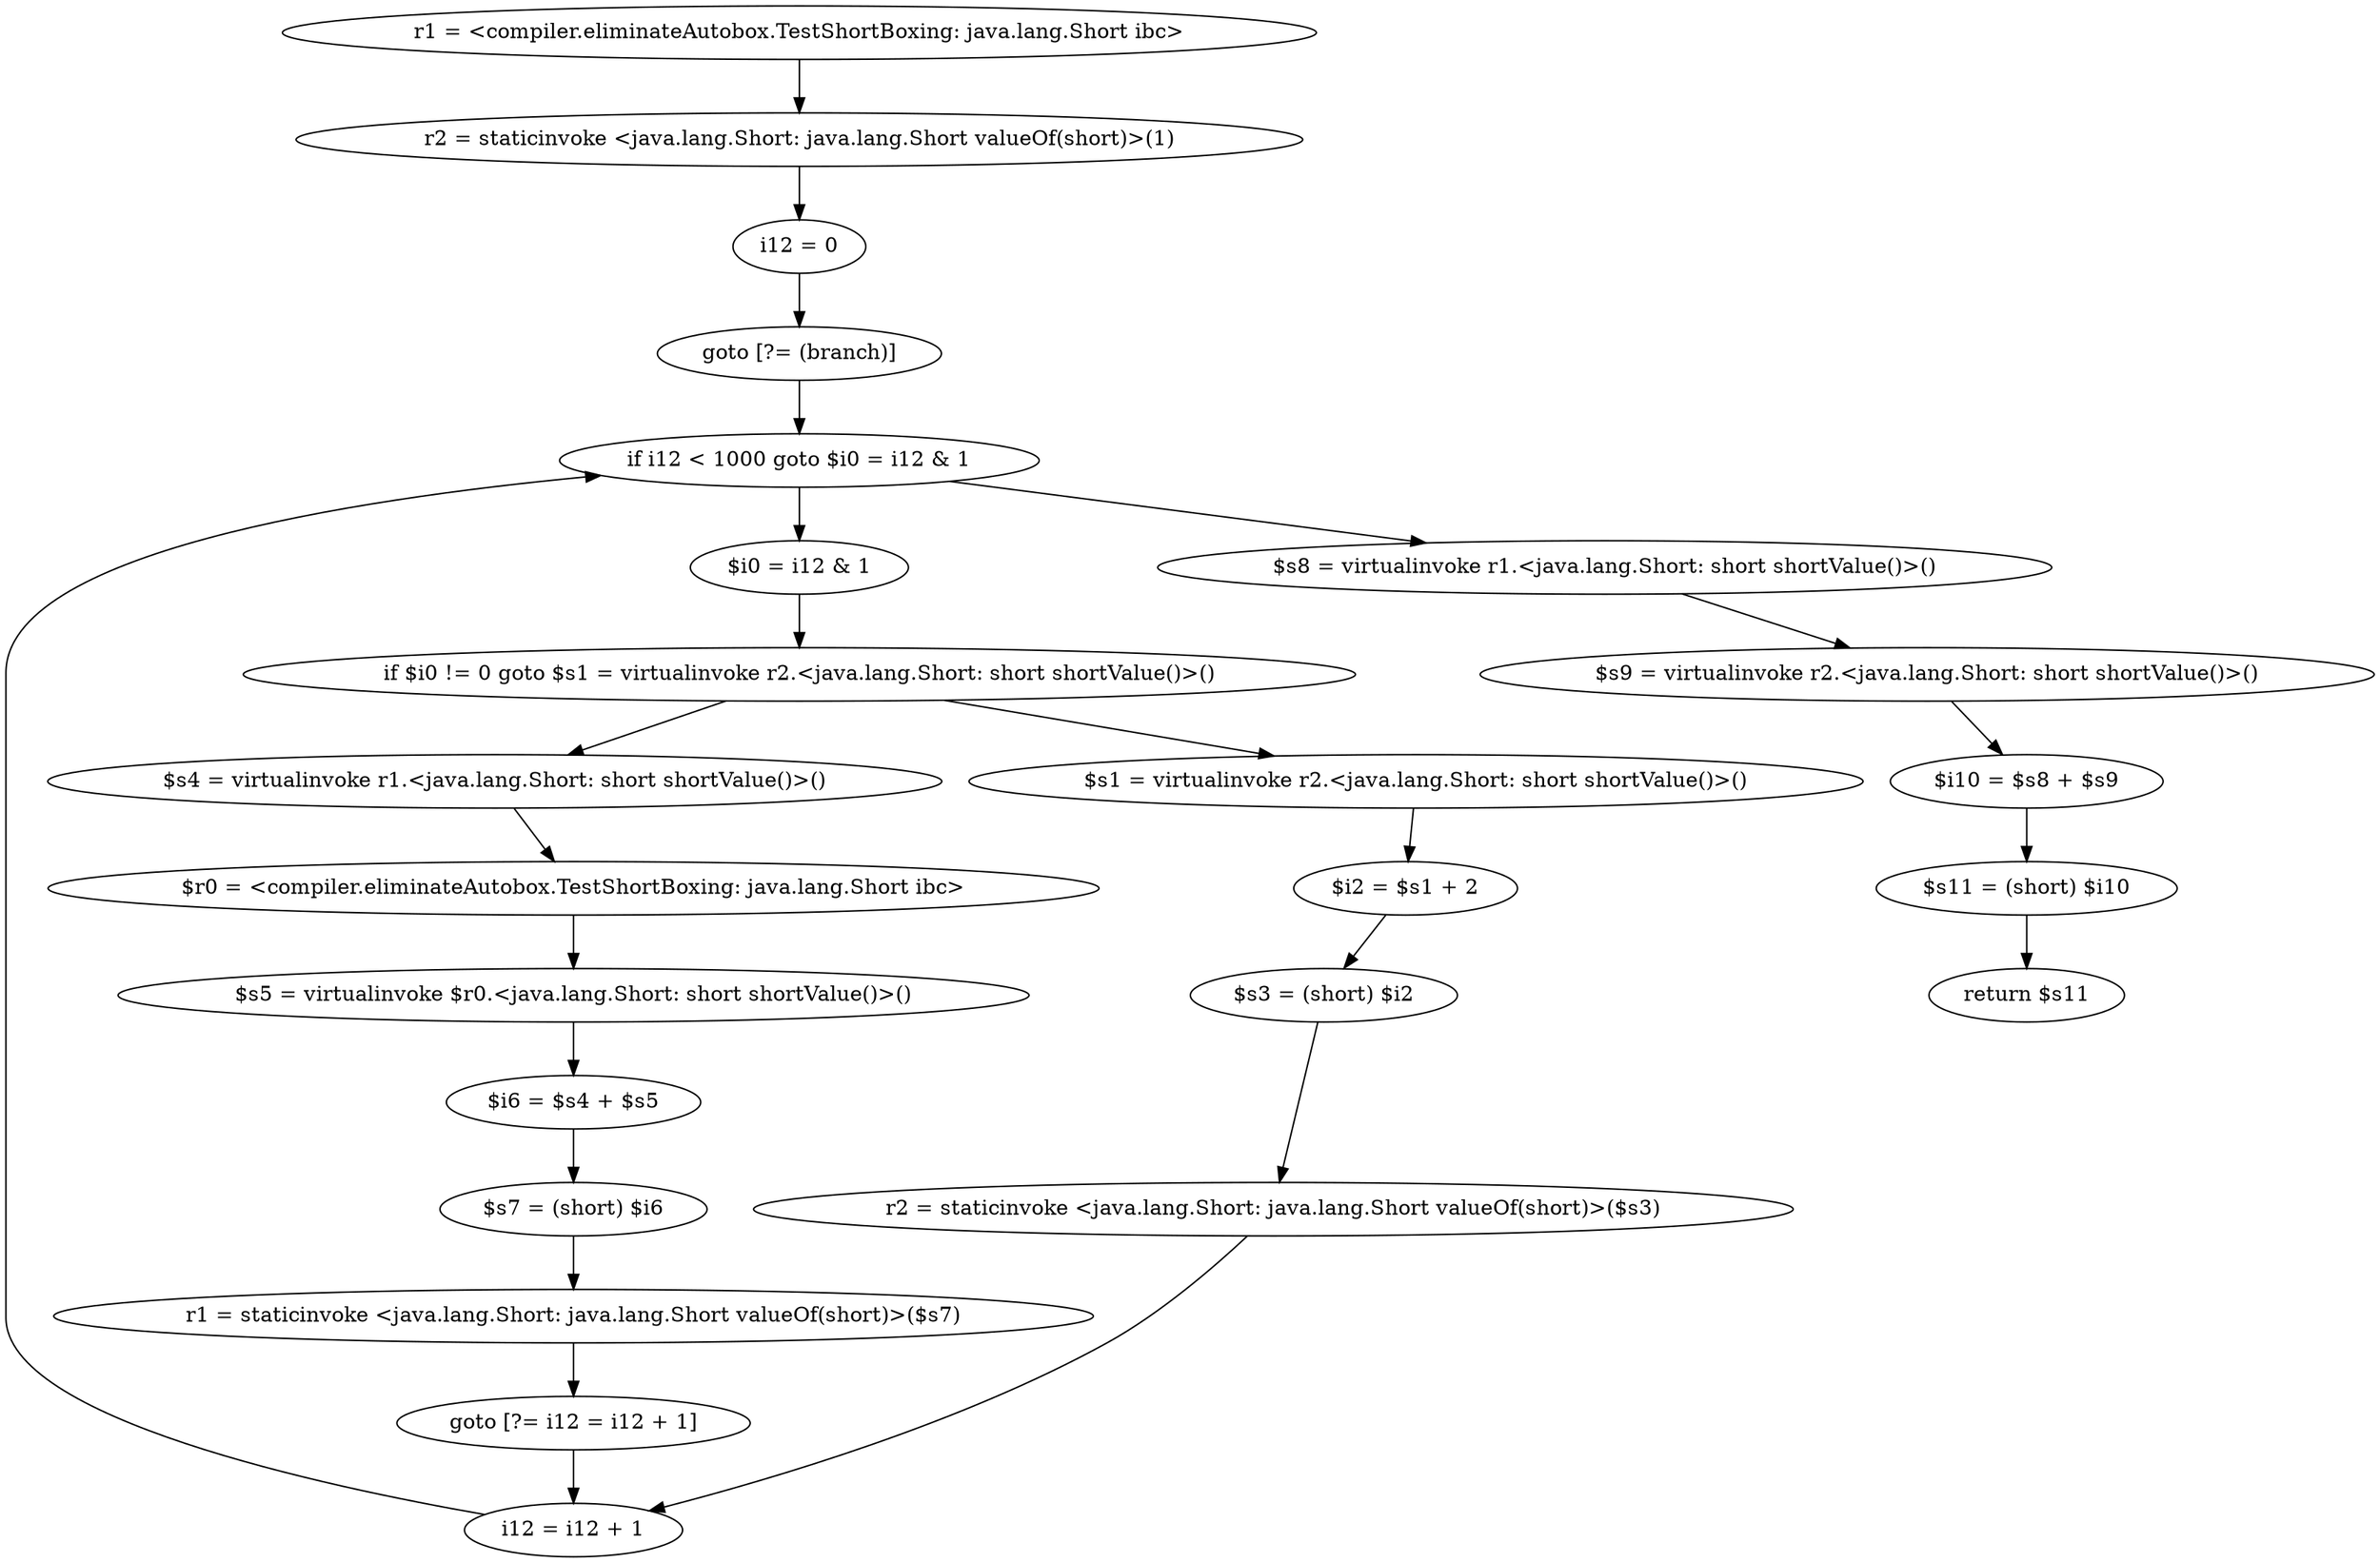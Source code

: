digraph "unitGraph" {
    "r1 = <compiler.eliminateAutobox.TestShortBoxing: java.lang.Short ibc>"
    "r2 = staticinvoke <java.lang.Short: java.lang.Short valueOf(short)>(1)"
    "i12 = 0"
    "goto [?= (branch)]"
    "$i0 = i12 & 1"
    "if $i0 != 0 goto $s1 = virtualinvoke r2.<java.lang.Short: short shortValue()>()"
    "$s4 = virtualinvoke r1.<java.lang.Short: short shortValue()>()"
    "$r0 = <compiler.eliminateAutobox.TestShortBoxing: java.lang.Short ibc>"
    "$s5 = virtualinvoke $r0.<java.lang.Short: short shortValue()>()"
    "$i6 = $s4 + $s5"
    "$s7 = (short) $i6"
    "r1 = staticinvoke <java.lang.Short: java.lang.Short valueOf(short)>($s7)"
    "goto [?= i12 = i12 + 1]"
    "$s1 = virtualinvoke r2.<java.lang.Short: short shortValue()>()"
    "$i2 = $s1 + 2"
    "$s3 = (short) $i2"
    "r2 = staticinvoke <java.lang.Short: java.lang.Short valueOf(short)>($s3)"
    "i12 = i12 + 1"
    "if i12 < 1000 goto $i0 = i12 & 1"
    "$s8 = virtualinvoke r1.<java.lang.Short: short shortValue()>()"
    "$s9 = virtualinvoke r2.<java.lang.Short: short shortValue()>()"
    "$i10 = $s8 + $s9"
    "$s11 = (short) $i10"
    "return $s11"
    "r1 = <compiler.eliminateAutobox.TestShortBoxing: java.lang.Short ibc>"->"r2 = staticinvoke <java.lang.Short: java.lang.Short valueOf(short)>(1)";
    "r2 = staticinvoke <java.lang.Short: java.lang.Short valueOf(short)>(1)"->"i12 = 0";
    "i12 = 0"->"goto [?= (branch)]";
    "goto [?= (branch)]"->"if i12 < 1000 goto $i0 = i12 & 1";
    "$i0 = i12 & 1"->"if $i0 != 0 goto $s1 = virtualinvoke r2.<java.lang.Short: short shortValue()>()";
    "if $i0 != 0 goto $s1 = virtualinvoke r2.<java.lang.Short: short shortValue()>()"->"$s4 = virtualinvoke r1.<java.lang.Short: short shortValue()>()";
    "if $i0 != 0 goto $s1 = virtualinvoke r2.<java.lang.Short: short shortValue()>()"->"$s1 = virtualinvoke r2.<java.lang.Short: short shortValue()>()";
    "$s4 = virtualinvoke r1.<java.lang.Short: short shortValue()>()"->"$r0 = <compiler.eliminateAutobox.TestShortBoxing: java.lang.Short ibc>";
    "$r0 = <compiler.eliminateAutobox.TestShortBoxing: java.lang.Short ibc>"->"$s5 = virtualinvoke $r0.<java.lang.Short: short shortValue()>()";
    "$s5 = virtualinvoke $r0.<java.lang.Short: short shortValue()>()"->"$i6 = $s4 + $s5";
    "$i6 = $s4 + $s5"->"$s7 = (short) $i6";
    "$s7 = (short) $i6"->"r1 = staticinvoke <java.lang.Short: java.lang.Short valueOf(short)>($s7)";
    "r1 = staticinvoke <java.lang.Short: java.lang.Short valueOf(short)>($s7)"->"goto [?= i12 = i12 + 1]";
    "goto [?= i12 = i12 + 1]"->"i12 = i12 + 1";
    "$s1 = virtualinvoke r2.<java.lang.Short: short shortValue()>()"->"$i2 = $s1 + 2";
    "$i2 = $s1 + 2"->"$s3 = (short) $i2";
    "$s3 = (short) $i2"->"r2 = staticinvoke <java.lang.Short: java.lang.Short valueOf(short)>($s3)";
    "r2 = staticinvoke <java.lang.Short: java.lang.Short valueOf(short)>($s3)"->"i12 = i12 + 1";
    "i12 = i12 + 1"->"if i12 < 1000 goto $i0 = i12 & 1";
    "if i12 < 1000 goto $i0 = i12 & 1"->"$s8 = virtualinvoke r1.<java.lang.Short: short shortValue()>()";
    "if i12 < 1000 goto $i0 = i12 & 1"->"$i0 = i12 & 1";
    "$s8 = virtualinvoke r1.<java.lang.Short: short shortValue()>()"->"$s9 = virtualinvoke r2.<java.lang.Short: short shortValue()>()";
    "$s9 = virtualinvoke r2.<java.lang.Short: short shortValue()>()"->"$i10 = $s8 + $s9";
    "$i10 = $s8 + $s9"->"$s11 = (short) $i10";
    "$s11 = (short) $i10"->"return $s11";
}
